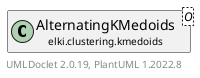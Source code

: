 @startuml
    remove .*\.(Instance|Par|Parameterizer|Factory)$
    set namespaceSeparator none
    hide empty fields
    hide empty methods

    class "<size:14>AlternatingKMedoids.Par\n<size:10>elki.clustering.kmedoids" as elki.clustering.kmedoids.AlternatingKMedoids.Par<V> [[AlternatingKMedoids.Par.html]] {
        #k: int
        #maxiter: int
        #initializer: KMedoidsInitialization<V>
        #distance: Distance<? super V>
        +configure(Parameterization): void
        +make(): AlternatingKMedoids<V>
    }

    interface "<size:14>Parameterizer\n<size:10>elki.utilities.optionhandling" as elki.utilities.optionhandling.Parameterizer [[../../utilities/optionhandling/Parameterizer.html]] {
        {abstract} +make(): Object
    }
    class "<size:14>AlternatingKMedoids\n<size:10>elki.clustering.kmedoids" as elki.clustering.kmedoids.AlternatingKMedoids<O> [[AlternatingKMedoids.html]]

    elki.utilities.optionhandling.Parameterizer <|.. elki.clustering.kmedoids.AlternatingKMedoids.Par
    elki.clustering.kmedoids.AlternatingKMedoids +-- elki.clustering.kmedoids.AlternatingKMedoids.Par

    center footer UMLDoclet 2.0.19, PlantUML 1.2022.8
@enduml
